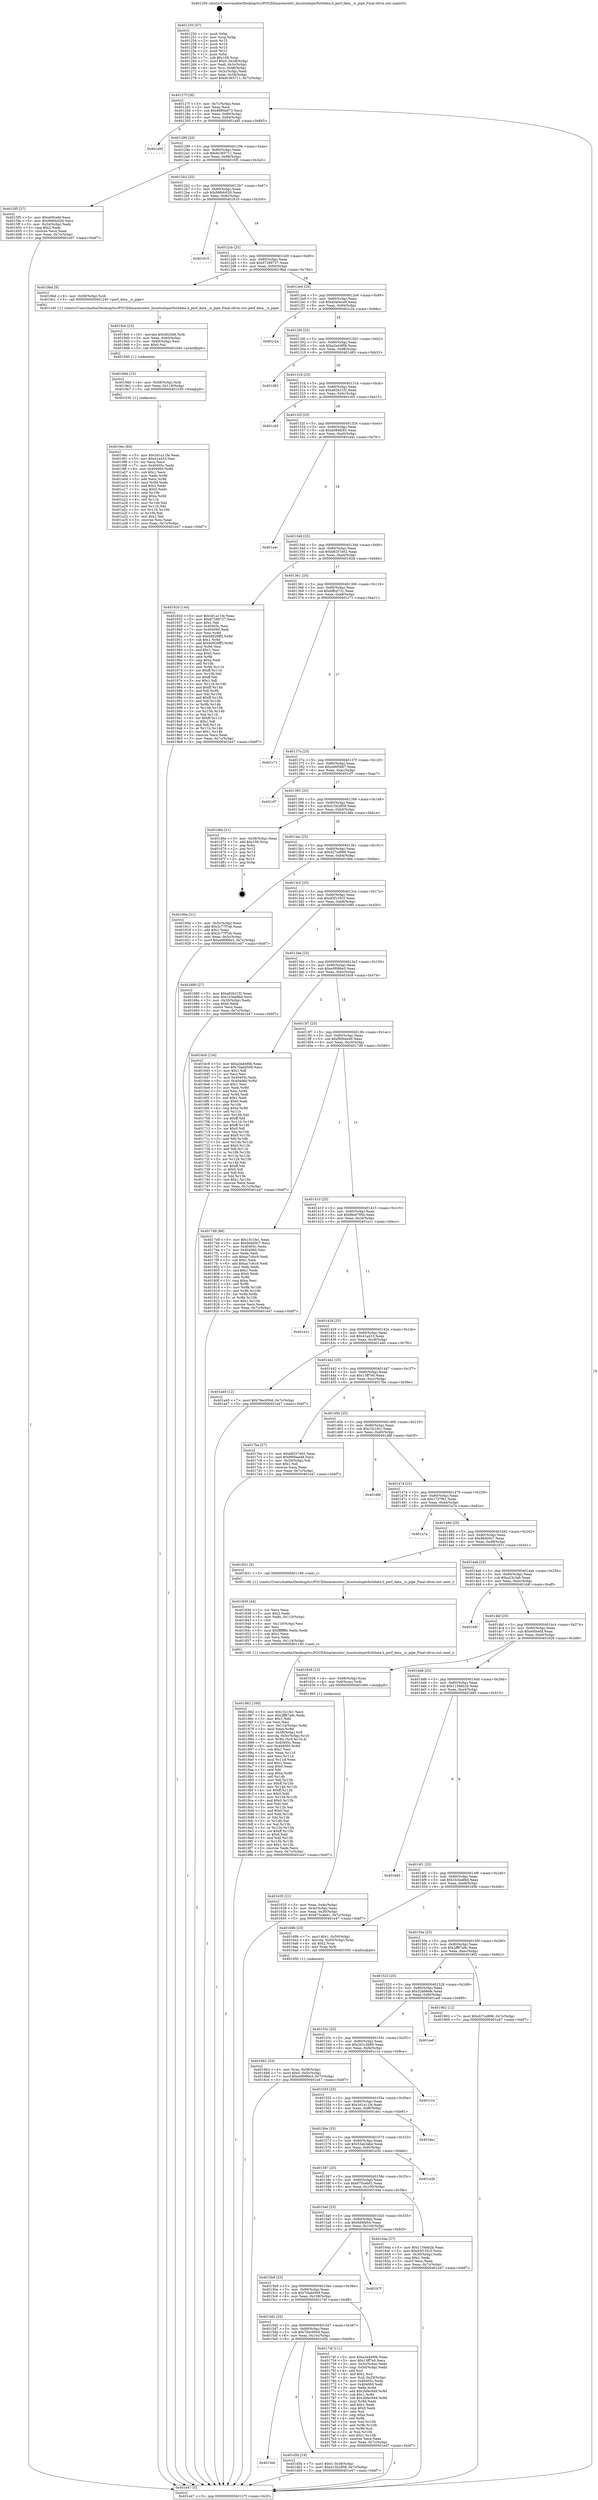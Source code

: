 digraph "0x401250" {
  label = "0x401250 (/mnt/c/Users/mathe/Desktop/tcc/POCII/binaries/extr_linuxtoolsperfutildata.h_perf_data__is_pipe_Final-ollvm.out::main(0))"
  labelloc = "t"
  node[shape=record]

  Entry [label="",width=0.3,height=0.3,shape=circle,fillcolor=black,style=filled]
  "0x40127f" [label="{
     0x40127f [26]\l
     | [instrs]\l
     &nbsp;&nbsp;0x40127f \<+3\>: mov -0x7c(%rbp),%eax\l
     &nbsp;&nbsp;0x401282 \<+2\>: mov %eax,%ecx\l
     &nbsp;&nbsp;0x401284 \<+6\>: sub $0x8890a973,%ecx\l
     &nbsp;&nbsp;0x40128a \<+3\>: mov %eax,-0x80(%rbp)\l
     &nbsp;&nbsp;0x40128d \<+6\>: mov %ecx,-0x84(%rbp)\l
     &nbsp;&nbsp;0x401293 \<+6\>: je 0000000000401a95 \<main+0x845\>\l
  }"]
  "0x401a95" [label="{
     0x401a95\l
  }", style=dashed]
  "0x401299" [label="{
     0x401299 [25]\l
     | [instrs]\l
     &nbsp;&nbsp;0x401299 \<+5\>: jmp 000000000040129e \<main+0x4e\>\l
     &nbsp;&nbsp;0x40129e \<+3\>: mov -0x80(%rbp),%eax\l
     &nbsp;&nbsp;0x4012a1 \<+5\>: sub $0x8c365711,%eax\l
     &nbsp;&nbsp;0x4012a6 \<+6\>: mov %eax,-0x88(%rbp)\l
     &nbsp;&nbsp;0x4012ac \<+6\>: je 00000000004015f5 \<main+0x3a5\>\l
  }"]
  Exit [label="",width=0.3,height=0.3,shape=circle,fillcolor=black,style=filled,peripheries=2]
  "0x4015f5" [label="{
     0x4015f5 [27]\l
     | [instrs]\l
     &nbsp;&nbsp;0x4015f5 \<+5\>: mov $0xe00cefd,%eax\l
     &nbsp;&nbsp;0x4015fa \<+5\>: mov $0x968dc020,%ecx\l
     &nbsp;&nbsp;0x4015ff \<+3\>: mov -0x34(%rbp),%edx\l
     &nbsp;&nbsp;0x401602 \<+3\>: cmp $0x2,%edx\l
     &nbsp;&nbsp;0x401605 \<+3\>: cmovne %ecx,%eax\l
     &nbsp;&nbsp;0x401608 \<+3\>: mov %eax,-0x7c(%rbp)\l
     &nbsp;&nbsp;0x40160b \<+5\>: jmp 0000000000401e47 \<main+0xbf7\>\l
  }"]
  "0x4012b2" [label="{
     0x4012b2 [25]\l
     | [instrs]\l
     &nbsp;&nbsp;0x4012b2 \<+5\>: jmp 00000000004012b7 \<main+0x67\>\l
     &nbsp;&nbsp;0x4012b7 \<+3\>: mov -0x80(%rbp),%eax\l
     &nbsp;&nbsp;0x4012ba \<+5\>: sub $0x968dc020,%eax\l
     &nbsp;&nbsp;0x4012bf \<+6\>: mov %eax,-0x8c(%rbp)\l
     &nbsp;&nbsp;0x4012c5 \<+6\>: je 0000000000401610 \<main+0x3c0\>\l
  }"]
  "0x401e47" [label="{
     0x401e47 [5]\l
     | [instrs]\l
     &nbsp;&nbsp;0x401e47 \<+5\>: jmp 000000000040127f \<main+0x2f\>\l
  }"]
  "0x401250" [label="{
     0x401250 [47]\l
     | [instrs]\l
     &nbsp;&nbsp;0x401250 \<+1\>: push %rbp\l
     &nbsp;&nbsp;0x401251 \<+3\>: mov %rsp,%rbp\l
     &nbsp;&nbsp;0x401254 \<+2\>: push %r15\l
     &nbsp;&nbsp;0x401256 \<+2\>: push %r14\l
     &nbsp;&nbsp;0x401258 \<+2\>: push %r13\l
     &nbsp;&nbsp;0x40125a \<+2\>: push %r12\l
     &nbsp;&nbsp;0x40125c \<+1\>: push %rbx\l
     &nbsp;&nbsp;0x40125d \<+7\>: sub $0x108,%rsp\l
     &nbsp;&nbsp;0x401264 \<+7\>: movl $0x0,-0x38(%rbp)\l
     &nbsp;&nbsp;0x40126b \<+3\>: mov %edi,-0x3c(%rbp)\l
     &nbsp;&nbsp;0x40126e \<+4\>: mov %rsi,-0x48(%rbp)\l
     &nbsp;&nbsp;0x401272 \<+3\>: mov -0x3c(%rbp),%edi\l
     &nbsp;&nbsp;0x401275 \<+3\>: mov %edi,-0x34(%rbp)\l
     &nbsp;&nbsp;0x401278 \<+7\>: movl $0x8c365711,-0x7c(%rbp)\l
  }"]
  "0x4015eb" [label="{
     0x4015eb\l
  }", style=dashed]
  "0x401610" [label="{
     0x401610\l
  }", style=dashed]
  "0x4012cb" [label="{
     0x4012cb [25]\l
     | [instrs]\l
     &nbsp;&nbsp;0x4012cb \<+5\>: jmp 00000000004012d0 \<main+0x80\>\l
     &nbsp;&nbsp;0x4012d0 \<+3\>: mov -0x80(%rbp),%eax\l
     &nbsp;&nbsp;0x4012d3 \<+5\>: sub $0x97289737,%eax\l
     &nbsp;&nbsp;0x4012d8 \<+6\>: mov %eax,-0x90(%rbp)\l
     &nbsp;&nbsp;0x4012de \<+6\>: je 00000000004019bd \<main+0x76d\>\l
  }"]
  "0x401d5b" [label="{
     0x401d5b [19]\l
     | [instrs]\l
     &nbsp;&nbsp;0x401d5b \<+7\>: movl $0x0,-0x38(%rbp)\l
     &nbsp;&nbsp;0x401d62 \<+7\>: movl $0xd15b2858,-0x7c(%rbp)\l
     &nbsp;&nbsp;0x401d69 \<+5\>: jmp 0000000000401e47 \<main+0xbf7\>\l
  }"]
  "0x4019bd" [label="{
     0x4019bd [9]\l
     | [instrs]\l
     &nbsp;&nbsp;0x4019bd \<+4\>: mov -0x58(%rbp),%rdi\l
     &nbsp;&nbsp;0x4019c1 \<+5\>: call 0000000000401240 \<perf_data__is_pipe\>\l
     | [calls]\l
     &nbsp;&nbsp;0x401240 \{1\} (/mnt/c/Users/mathe/Desktop/tcc/POCII/binaries/extr_linuxtoolsperfutildata.h_perf_data__is_pipe_Final-ollvm.out::perf_data__is_pipe)\l
  }"]
  "0x4012e4" [label="{
     0x4012e4 [25]\l
     | [instrs]\l
     &nbsp;&nbsp;0x4012e4 \<+5\>: jmp 00000000004012e9 \<main+0x99\>\l
     &nbsp;&nbsp;0x4012e9 \<+3\>: mov -0x80(%rbp),%eax\l
     &nbsp;&nbsp;0x4012ec \<+5\>: sub $0xa0a0ece9,%eax\l
     &nbsp;&nbsp;0x4012f1 \<+6\>: mov %eax,-0x94(%rbp)\l
     &nbsp;&nbsp;0x4012f7 \<+6\>: je 0000000000401c2a \<main+0x9da\>\l
  }"]
  "0x4019ec" [label="{
     0x4019ec [84]\l
     | [instrs]\l
     &nbsp;&nbsp;0x4019ec \<+5\>: mov $0x3d1a11fe,%eax\l
     &nbsp;&nbsp;0x4019f1 \<+5\>: mov $0x41a433,%esi\l
     &nbsp;&nbsp;0x4019f6 \<+2\>: xor %ecx,%ecx\l
     &nbsp;&nbsp;0x4019f8 \<+7\>: mov 0x40405c,%edx\l
     &nbsp;&nbsp;0x4019ff \<+8\>: mov 0x404060,%r8d\l
     &nbsp;&nbsp;0x401a07 \<+3\>: sub $0x1,%ecx\l
     &nbsp;&nbsp;0x401a0a \<+3\>: mov %edx,%r9d\l
     &nbsp;&nbsp;0x401a0d \<+3\>: add %ecx,%r9d\l
     &nbsp;&nbsp;0x401a10 \<+4\>: imul %r9d,%edx\l
     &nbsp;&nbsp;0x401a14 \<+3\>: and $0x1,%edx\l
     &nbsp;&nbsp;0x401a17 \<+3\>: cmp $0x0,%edx\l
     &nbsp;&nbsp;0x401a1a \<+4\>: sete %r10b\l
     &nbsp;&nbsp;0x401a1e \<+4\>: cmp $0xa,%r8d\l
     &nbsp;&nbsp;0x401a22 \<+4\>: setl %r11b\l
     &nbsp;&nbsp;0x401a26 \<+3\>: mov %r10b,%bl\l
     &nbsp;&nbsp;0x401a29 \<+3\>: and %r11b,%bl\l
     &nbsp;&nbsp;0x401a2c \<+3\>: xor %r11b,%r10b\l
     &nbsp;&nbsp;0x401a2f \<+3\>: or %r10b,%bl\l
     &nbsp;&nbsp;0x401a32 \<+3\>: test $0x1,%bl\l
     &nbsp;&nbsp;0x401a35 \<+3\>: cmovne %esi,%eax\l
     &nbsp;&nbsp;0x401a38 \<+3\>: mov %eax,-0x7c(%rbp)\l
     &nbsp;&nbsp;0x401a3b \<+5\>: jmp 0000000000401e47 \<main+0xbf7\>\l
  }"]
  "0x401c2a" [label="{
     0x401c2a\l
  }", style=dashed]
  "0x4012fd" [label="{
     0x4012fd [25]\l
     | [instrs]\l
     &nbsp;&nbsp;0x4012fd \<+5\>: jmp 0000000000401302 \<main+0xb2\>\l
     &nbsp;&nbsp;0x401302 \<+3\>: mov -0x80(%rbp),%eax\l
     &nbsp;&nbsp;0x401305 \<+5\>: sub $0xa3a44f0b,%eax\l
     &nbsp;&nbsp;0x40130a \<+6\>: mov %eax,-0x98(%rbp)\l
     &nbsp;&nbsp;0x401310 \<+6\>: je 0000000000401d83 \<main+0xb33\>\l
  }"]
  "0x4019dd" [label="{
     0x4019dd [15]\l
     | [instrs]\l
     &nbsp;&nbsp;0x4019dd \<+4\>: mov -0x58(%rbp),%rdi\l
     &nbsp;&nbsp;0x4019e1 \<+6\>: mov %eax,-0x118(%rbp)\l
     &nbsp;&nbsp;0x4019e7 \<+5\>: call 0000000000401030 \<free@plt\>\l
     | [calls]\l
     &nbsp;&nbsp;0x401030 \{1\} (unknown)\l
  }"]
  "0x401d83" [label="{
     0x401d83\l
  }", style=dashed]
  "0x401316" [label="{
     0x401316 [25]\l
     | [instrs]\l
     &nbsp;&nbsp;0x401316 \<+5\>: jmp 000000000040131b \<main+0xcb\>\l
     &nbsp;&nbsp;0x40131b \<+3\>: mov -0x80(%rbp),%eax\l
     &nbsp;&nbsp;0x40131e \<+5\>: sub $0xa82b21f2,%eax\l
     &nbsp;&nbsp;0x401323 \<+6\>: mov %eax,-0x9c(%rbp)\l
     &nbsp;&nbsp;0x401329 \<+6\>: je 0000000000401c65 \<main+0xa15\>\l
  }"]
  "0x4019c6" [label="{
     0x4019c6 [23]\l
     | [instrs]\l
     &nbsp;&nbsp;0x4019c6 \<+10\>: movabs $0x4020d6,%rdi\l
     &nbsp;&nbsp;0x4019d0 \<+3\>: mov %eax,-0x60(%rbp)\l
     &nbsp;&nbsp;0x4019d3 \<+3\>: mov -0x60(%rbp),%esi\l
     &nbsp;&nbsp;0x4019d6 \<+2\>: mov $0x0,%al\l
     &nbsp;&nbsp;0x4019d8 \<+5\>: call 0000000000401040 \<printf@plt\>\l
     | [calls]\l
     &nbsp;&nbsp;0x401040 \{1\} (unknown)\l
  }"]
  "0x401c65" [label="{
     0x401c65\l
  }", style=dashed]
  "0x40132f" [label="{
     0x40132f [25]\l
     | [instrs]\l
     &nbsp;&nbsp;0x40132f \<+5\>: jmp 0000000000401334 \<main+0xe4\>\l
     &nbsp;&nbsp;0x401334 \<+3\>: mov -0x80(%rbp),%eax\l
     &nbsp;&nbsp;0x401337 \<+5\>: sub $0xb084fc93,%eax\l
     &nbsp;&nbsp;0x40133c \<+6\>: mov %eax,-0xa0(%rbp)\l
     &nbsp;&nbsp;0x401342 \<+6\>: je 0000000000401a4c \<main+0x7fc\>\l
  }"]
  "0x401862" [label="{
     0x401862 [160]\l
     | [instrs]\l
     &nbsp;&nbsp;0x401862 \<+5\>: mov $0x15c1fe1,%ecx\l
     &nbsp;&nbsp;0x401867 \<+5\>: mov $0x2ff87a9c,%edx\l
     &nbsp;&nbsp;0x40186c \<+3\>: mov $0x1,%dil\l
     &nbsp;&nbsp;0x40186f \<+2\>: xor %esi,%esi\l
     &nbsp;&nbsp;0x401871 \<+7\>: mov -0x114(%rbp),%r8d\l
     &nbsp;&nbsp;0x401878 \<+4\>: imul %eax,%r8d\l
     &nbsp;&nbsp;0x40187c \<+4\>: mov -0x58(%rbp),%r9\l
     &nbsp;&nbsp;0x401880 \<+4\>: movslq -0x5c(%rbp),%r10\l
     &nbsp;&nbsp;0x401884 \<+4\>: mov %r8d,(%r9,%r10,4)\l
     &nbsp;&nbsp;0x401888 \<+7\>: mov 0x40405c,%eax\l
     &nbsp;&nbsp;0x40188f \<+8\>: mov 0x404060,%r8d\l
     &nbsp;&nbsp;0x401897 \<+3\>: sub $0x1,%esi\l
     &nbsp;&nbsp;0x40189a \<+3\>: mov %eax,%r11d\l
     &nbsp;&nbsp;0x40189d \<+3\>: add %esi,%r11d\l
     &nbsp;&nbsp;0x4018a0 \<+4\>: imul %r11d,%eax\l
     &nbsp;&nbsp;0x4018a4 \<+3\>: and $0x1,%eax\l
     &nbsp;&nbsp;0x4018a7 \<+3\>: cmp $0x0,%eax\l
     &nbsp;&nbsp;0x4018aa \<+3\>: sete %bl\l
     &nbsp;&nbsp;0x4018ad \<+4\>: cmp $0xa,%r8d\l
     &nbsp;&nbsp;0x4018b1 \<+4\>: setl %r14b\l
     &nbsp;&nbsp;0x4018b5 \<+3\>: mov %bl,%r15b\l
     &nbsp;&nbsp;0x4018b8 \<+4\>: xor $0xff,%r15b\l
     &nbsp;&nbsp;0x4018bc \<+3\>: mov %r14b,%r12b\l
     &nbsp;&nbsp;0x4018bf \<+4\>: xor $0xff,%r12b\l
     &nbsp;&nbsp;0x4018c3 \<+4\>: xor $0x0,%dil\l
     &nbsp;&nbsp;0x4018c7 \<+3\>: mov %r15b,%r13b\l
     &nbsp;&nbsp;0x4018ca \<+4\>: and $0x0,%r13b\l
     &nbsp;&nbsp;0x4018ce \<+3\>: and %dil,%bl\l
     &nbsp;&nbsp;0x4018d1 \<+3\>: mov %r12b,%al\l
     &nbsp;&nbsp;0x4018d4 \<+2\>: and $0x0,%al\l
     &nbsp;&nbsp;0x4018d6 \<+3\>: and %dil,%r14b\l
     &nbsp;&nbsp;0x4018d9 \<+3\>: or %bl,%r13b\l
     &nbsp;&nbsp;0x4018dc \<+3\>: or %r14b,%al\l
     &nbsp;&nbsp;0x4018df \<+3\>: xor %al,%r13b\l
     &nbsp;&nbsp;0x4018e2 \<+3\>: or %r12b,%r15b\l
     &nbsp;&nbsp;0x4018e5 \<+4\>: xor $0xff,%r15b\l
     &nbsp;&nbsp;0x4018e9 \<+4\>: or $0x0,%dil\l
     &nbsp;&nbsp;0x4018ed \<+3\>: and %dil,%r15b\l
     &nbsp;&nbsp;0x4018f0 \<+3\>: or %r15b,%r13b\l
     &nbsp;&nbsp;0x4018f3 \<+4\>: test $0x1,%r13b\l
     &nbsp;&nbsp;0x4018f7 \<+3\>: cmovne %edx,%ecx\l
     &nbsp;&nbsp;0x4018fa \<+3\>: mov %ecx,-0x7c(%rbp)\l
     &nbsp;&nbsp;0x4018fd \<+5\>: jmp 0000000000401e47 \<main+0xbf7\>\l
  }"]
  "0x401a4c" [label="{
     0x401a4c\l
  }", style=dashed]
  "0x401348" [label="{
     0x401348 [25]\l
     | [instrs]\l
     &nbsp;&nbsp;0x401348 \<+5\>: jmp 000000000040134d \<main+0xfd\>\l
     &nbsp;&nbsp;0x40134d \<+3\>: mov -0x80(%rbp),%eax\l
     &nbsp;&nbsp;0x401350 \<+5\>: sub $0xb8257e02,%eax\l
     &nbsp;&nbsp;0x401355 \<+6\>: mov %eax,-0xa4(%rbp)\l
     &nbsp;&nbsp;0x40135b \<+6\>: je 000000000040192d \<main+0x6dd\>\l
  }"]
  "0x401836" [label="{
     0x401836 [44]\l
     | [instrs]\l
     &nbsp;&nbsp;0x401836 \<+2\>: xor %ecx,%ecx\l
     &nbsp;&nbsp;0x401838 \<+5\>: mov $0x2,%edx\l
     &nbsp;&nbsp;0x40183d \<+6\>: mov %edx,-0x110(%rbp)\l
     &nbsp;&nbsp;0x401843 \<+1\>: cltd\l
     &nbsp;&nbsp;0x401844 \<+6\>: mov -0x110(%rbp),%esi\l
     &nbsp;&nbsp;0x40184a \<+2\>: idiv %esi\l
     &nbsp;&nbsp;0x40184c \<+6\>: imul $0xfffffffe,%edx,%edx\l
     &nbsp;&nbsp;0x401852 \<+3\>: sub $0x1,%ecx\l
     &nbsp;&nbsp;0x401855 \<+2\>: sub %ecx,%edx\l
     &nbsp;&nbsp;0x401857 \<+6\>: mov %edx,-0x114(%rbp)\l
     &nbsp;&nbsp;0x40185d \<+5\>: call 0000000000401160 \<next_i\>\l
     | [calls]\l
     &nbsp;&nbsp;0x401160 \{1\} (/mnt/c/Users/mathe/Desktop/tcc/POCII/binaries/extr_linuxtoolsperfutildata.h_perf_data__is_pipe_Final-ollvm.out::next_i)\l
  }"]
  "0x40192d" [label="{
     0x40192d [144]\l
     | [instrs]\l
     &nbsp;&nbsp;0x40192d \<+5\>: mov $0x3d1a11fe,%eax\l
     &nbsp;&nbsp;0x401932 \<+5\>: mov $0x97289737,%ecx\l
     &nbsp;&nbsp;0x401937 \<+2\>: mov $0x1,%dl\l
     &nbsp;&nbsp;0x401939 \<+7\>: mov 0x40405c,%esi\l
     &nbsp;&nbsp;0x401940 \<+7\>: mov 0x404060,%edi\l
     &nbsp;&nbsp;0x401947 \<+3\>: mov %esi,%r8d\l
     &nbsp;&nbsp;0x40194a \<+7\>: sub $0x6d926ff3,%r8d\l
     &nbsp;&nbsp;0x401951 \<+4\>: sub $0x1,%r8d\l
     &nbsp;&nbsp;0x401955 \<+7\>: add $0x6d926ff3,%r8d\l
     &nbsp;&nbsp;0x40195c \<+4\>: imul %r8d,%esi\l
     &nbsp;&nbsp;0x401960 \<+3\>: and $0x1,%esi\l
     &nbsp;&nbsp;0x401963 \<+3\>: cmp $0x0,%esi\l
     &nbsp;&nbsp;0x401966 \<+4\>: sete %r9b\l
     &nbsp;&nbsp;0x40196a \<+3\>: cmp $0xa,%edi\l
     &nbsp;&nbsp;0x40196d \<+4\>: setl %r10b\l
     &nbsp;&nbsp;0x401971 \<+3\>: mov %r9b,%r11b\l
     &nbsp;&nbsp;0x401974 \<+4\>: xor $0xff,%r11b\l
     &nbsp;&nbsp;0x401978 \<+3\>: mov %r10b,%bl\l
     &nbsp;&nbsp;0x40197b \<+3\>: xor $0xff,%bl\l
     &nbsp;&nbsp;0x40197e \<+3\>: xor $0x1,%dl\l
     &nbsp;&nbsp;0x401981 \<+3\>: mov %r11b,%r14b\l
     &nbsp;&nbsp;0x401984 \<+4\>: and $0xff,%r14b\l
     &nbsp;&nbsp;0x401988 \<+3\>: and %dl,%r9b\l
     &nbsp;&nbsp;0x40198b \<+3\>: mov %bl,%r15b\l
     &nbsp;&nbsp;0x40198e \<+4\>: and $0xff,%r15b\l
     &nbsp;&nbsp;0x401992 \<+3\>: and %dl,%r10b\l
     &nbsp;&nbsp;0x401995 \<+3\>: or %r9b,%r14b\l
     &nbsp;&nbsp;0x401998 \<+3\>: or %r10b,%r15b\l
     &nbsp;&nbsp;0x40199b \<+3\>: xor %r15b,%r14b\l
     &nbsp;&nbsp;0x40199e \<+3\>: or %bl,%r11b\l
     &nbsp;&nbsp;0x4019a1 \<+4\>: xor $0xff,%r11b\l
     &nbsp;&nbsp;0x4019a5 \<+3\>: or $0x1,%dl\l
     &nbsp;&nbsp;0x4019a8 \<+3\>: and %dl,%r11b\l
     &nbsp;&nbsp;0x4019ab \<+3\>: or %r11b,%r14b\l
     &nbsp;&nbsp;0x4019ae \<+4\>: test $0x1,%r14b\l
     &nbsp;&nbsp;0x4019b2 \<+3\>: cmovne %ecx,%eax\l
     &nbsp;&nbsp;0x4019b5 \<+3\>: mov %eax,-0x7c(%rbp)\l
     &nbsp;&nbsp;0x4019b8 \<+5\>: jmp 0000000000401e47 \<main+0xbf7\>\l
  }"]
  "0x401361" [label="{
     0x401361 [25]\l
     | [instrs]\l
     &nbsp;&nbsp;0x401361 \<+5\>: jmp 0000000000401366 \<main+0x116\>\l
     &nbsp;&nbsp;0x401366 \<+3\>: mov -0x80(%rbp),%eax\l
     &nbsp;&nbsp;0x401369 \<+5\>: sub $0xbffcd731,%eax\l
     &nbsp;&nbsp;0x40136e \<+6\>: mov %eax,-0xa8(%rbp)\l
     &nbsp;&nbsp;0x401374 \<+6\>: je 0000000000401c71 \<main+0xa21\>\l
  }"]
  "0x4015d2" [label="{
     0x4015d2 [25]\l
     | [instrs]\l
     &nbsp;&nbsp;0x4015d2 \<+5\>: jmp 00000000004015d7 \<main+0x387\>\l
     &nbsp;&nbsp;0x4015d7 \<+3\>: mov -0x80(%rbp),%eax\l
     &nbsp;&nbsp;0x4015da \<+5\>: sub $0x70ec950d,%eax\l
     &nbsp;&nbsp;0x4015df \<+6\>: mov %eax,-0x10c(%rbp)\l
     &nbsp;&nbsp;0x4015e5 \<+6\>: je 0000000000401d5b \<main+0xb0b\>\l
  }"]
  "0x401c71" [label="{
     0x401c71\l
  }", style=dashed]
  "0x40137a" [label="{
     0x40137a [25]\l
     | [instrs]\l
     &nbsp;&nbsp;0x40137a \<+5\>: jmp 000000000040137f \<main+0x12f\>\l
     &nbsp;&nbsp;0x40137f \<+3\>: mov -0x80(%rbp),%eax\l
     &nbsp;&nbsp;0x401382 \<+5\>: sub $0xcb6f5687,%eax\l
     &nbsp;&nbsp;0x401387 \<+6\>: mov %eax,-0xac(%rbp)\l
     &nbsp;&nbsp;0x40138d \<+6\>: je 0000000000401cf7 \<main+0xaa7\>\l
  }"]
  "0x40174f" [label="{
     0x40174f [111]\l
     | [instrs]\l
     &nbsp;&nbsp;0x40174f \<+5\>: mov $0xa3a44f0b,%eax\l
     &nbsp;&nbsp;0x401754 \<+5\>: mov $0x13ff7e0,%ecx\l
     &nbsp;&nbsp;0x401759 \<+3\>: mov -0x5c(%rbp),%edx\l
     &nbsp;&nbsp;0x40175c \<+3\>: cmp -0x50(%rbp),%edx\l
     &nbsp;&nbsp;0x40175f \<+4\>: setl %sil\l
     &nbsp;&nbsp;0x401763 \<+4\>: and $0x1,%sil\l
     &nbsp;&nbsp;0x401767 \<+4\>: mov %sil,-0x29(%rbp)\l
     &nbsp;&nbsp;0x40176b \<+7\>: mov 0x40405c,%edx\l
     &nbsp;&nbsp;0x401772 \<+7\>: mov 0x404060,%edi\l
     &nbsp;&nbsp;0x401779 \<+3\>: mov %edx,%r8d\l
     &nbsp;&nbsp;0x40177c \<+7\>: add $0x2bfac949,%r8d\l
     &nbsp;&nbsp;0x401783 \<+4\>: sub $0x1,%r8d\l
     &nbsp;&nbsp;0x401787 \<+7\>: sub $0x2bfac949,%r8d\l
     &nbsp;&nbsp;0x40178e \<+4\>: imul %r8d,%edx\l
     &nbsp;&nbsp;0x401792 \<+3\>: and $0x1,%edx\l
     &nbsp;&nbsp;0x401795 \<+3\>: cmp $0x0,%edx\l
     &nbsp;&nbsp;0x401798 \<+4\>: sete %sil\l
     &nbsp;&nbsp;0x40179c \<+3\>: cmp $0xa,%edi\l
     &nbsp;&nbsp;0x40179f \<+4\>: setl %r9b\l
     &nbsp;&nbsp;0x4017a3 \<+3\>: mov %sil,%r10b\l
     &nbsp;&nbsp;0x4017a6 \<+3\>: and %r9b,%r10b\l
     &nbsp;&nbsp;0x4017a9 \<+3\>: xor %r9b,%sil\l
     &nbsp;&nbsp;0x4017ac \<+3\>: or %sil,%r10b\l
     &nbsp;&nbsp;0x4017af \<+4\>: test $0x1,%r10b\l
     &nbsp;&nbsp;0x4017b3 \<+3\>: cmovne %ecx,%eax\l
     &nbsp;&nbsp;0x4017b6 \<+3\>: mov %eax,-0x7c(%rbp)\l
     &nbsp;&nbsp;0x4017b9 \<+5\>: jmp 0000000000401e47 \<main+0xbf7\>\l
  }"]
  "0x401cf7" [label="{
     0x401cf7\l
  }", style=dashed]
  "0x401393" [label="{
     0x401393 [25]\l
     | [instrs]\l
     &nbsp;&nbsp;0x401393 \<+5\>: jmp 0000000000401398 \<main+0x148\>\l
     &nbsp;&nbsp;0x401398 \<+3\>: mov -0x80(%rbp),%eax\l
     &nbsp;&nbsp;0x40139b \<+5\>: sub $0xd15b2858,%eax\l
     &nbsp;&nbsp;0x4013a0 \<+6\>: mov %eax,-0xb0(%rbp)\l
     &nbsp;&nbsp;0x4013a6 \<+6\>: je 0000000000401d6e \<main+0xb1e\>\l
  }"]
  "0x4015b9" [label="{
     0x4015b9 [25]\l
     | [instrs]\l
     &nbsp;&nbsp;0x4015b9 \<+5\>: jmp 00000000004015be \<main+0x36e\>\l
     &nbsp;&nbsp;0x4015be \<+3\>: mov -0x80(%rbp),%eax\l
     &nbsp;&nbsp;0x4015c1 \<+5\>: sub $0x70ad4509,%eax\l
     &nbsp;&nbsp;0x4015c6 \<+6\>: mov %eax,-0x108(%rbp)\l
     &nbsp;&nbsp;0x4015cc \<+6\>: je 000000000040174f \<main+0x4ff\>\l
  }"]
  "0x401d6e" [label="{
     0x401d6e [21]\l
     | [instrs]\l
     &nbsp;&nbsp;0x401d6e \<+3\>: mov -0x38(%rbp),%eax\l
     &nbsp;&nbsp;0x401d71 \<+7\>: add $0x108,%rsp\l
     &nbsp;&nbsp;0x401d78 \<+1\>: pop %rbx\l
     &nbsp;&nbsp;0x401d79 \<+2\>: pop %r12\l
     &nbsp;&nbsp;0x401d7b \<+2\>: pop %r13\l
     &nbsp;&nbsp;0x401d7d \<+2\>: pop %r14\l
     &nbsp;&nbsp;0x401d7f \<+2\>: pop %r15\l
     &nbsp;&nbsp;0x401d81 \<+1\>: pop %rbp\l
     &nbsp;&nbsp;0x401d82 \<+1\>: ret\l
  }"]
  "0x4013ac" [label="{
     0x4013ac [25]\l
     | [instrs]\l
     &nbsp;&nbsp;0x4013ac \<+5\>: jmp 00000000004013b1 \<main+0x161\>\l
     &nbsp;&nbsp;0x4013b1 \<+3\>: mov -0x80(%rbp),%eax\l
     &nbsp;&nbsp;0x4013b4 \<+5\>: sub $0xd27cd896,%eax\l
     &nbsp;&nbsp;0x4013b9 \<+6\>: mov %eax,-0xb4(%rbp)\l
     &nbsp;&nbsp;0x4013bf \<+6\>: je 000000000040190e \<main+0x6be\>\l
  }"]
  "0x401b7f" [label="{
     0x401b7f\l
  }", style=dashed]
  "0x40190e" [label="{
     0x40190e [31]\l
     | [instrs]\l
     &nbsp;&nbsp;0x40190e \<+3\>: mov -0x5c(%rbp),%eax\l
     &nbsp;&nbsp;0x401911 \<+5\>: add $0x3c77f7eb,%eax\l
     &nbsp;&nbsp;0x401916 \<+3\>: add $0x1,%eax\l
     &nbsp;&nbsp;0x401919 \<+5\>: sub $0x3c77f7eb,%eax\l
     &nbsp;&nbsp;0x40191e \<+3\>: mov %eax,-0x5c(%rbp)\l
     &nbsp;&nbsp;0x401921 \<+7\>: movl $0xe0f086e3,-0x7c(%rbp)\l
     &nbsp;&nbsp;0x401928 \<+5\>: jmp 0000000000401e47 \<main+0xbf7\>\l
  }"]
  "0x4013c5" [label="{
     0x4013c5 [25]\l
     | [instrs]\l
     &nbsp;&nbsp;0x4013c5 \<+5\>: jmp 00000000004013ca \<main+0x17a\>\l
     &nbsp;&nbsp;0x4013ca \<+3\>: mov -0x80(%rbp),%eax\l
     &nbsp;&nbsp;0x4013cd \<+5\>: sub $0xd3f135c5,%eax\l
     &nbsp;&nbsp;0x4013d2 \<+6\>: mov %eax,-0xb8(%rbp)\l
     &nbsp;&nbsp;0x4013d8 \<+6\>: je 0000000000401680 \<main+0x430\>\l
  }"]
  "0x4016b2" [label="{
     0x4016b2 [23]\l
     | [instrs]\l
     &nbsp;&nbsp;0x4016b2 \<+4\>: mov %rax,-0x58(%rbp)\l
     &nbsp;&nbsp;0x4016b6 \<+7\>: movl $0x0,-0x5c(%rbp)\l
     &nbsp;&nbsp;0x4016bd \<+7\>: movl $0xe0f086e3,-0x7c(%rbp)\l
     &nbsp;&nbsp;0x4016c4 \<+5\>: jmp 0000000000401e47 \<main+0xbf7\>\l
  }"]
  "0x401680" [label="{
     0x401680 [27]\l
     | [instrs]\l
     &nbsp;&nbsp;0x401680 \<+5\>: mov $0xa82b21f2,%eax\l
     &nbsp;&nbsp;0x401685 \<+5\>: mov $0x1b3ea9bd,%ecx\l
     &nbsp;&nbsp;0x40168a \<+3\>: mov -0x30(%rbp),%edx\l
     &nbsp;&nbsp;0x40168d \<+3\>: cmp $0x0,%edx\l
     &nbsp;&nbsp;0x401690 \<+3\>: cmove %ecx,%eax\l
     &nbsp;&nbsp;0x401693 \<+3\>: mov %eax,-0x7c(%rbp)\l
     &nbsp;&nbsp;0x401696 \<+5\>: jmp 0000000000401e47 \<main+0xbf7\>\l
  }"]
  "0x4013de" [label="{
     0x4013de [25]\l
     | [instrs]\l
     &nbsp;&nbsp;0x4013de \<+5\>: jmp 00000000004013e3 \<main+0x193\>\l
     &nbsp;&nbsp;0x4013e3 \<+3\>: mov -0x80(%rbp),%eax\l
     &nbsp;&nbsp;0x4013e6 \<+5\>: sub $0xe0f086e3,%eax\l
     &nbsp;&nbsp;0x4013eb \<+6\>: mov %eax,-0xbc(%rbp)\l
     &nbsp;&nbsp;0x4013f1 \<+6\>: je 00000000004016c9 \<main+0x479\>\l
  }"]
  "0x4015a0" [label="{
     0x4015a0 [25]\l
     | [instrs]\l
     &nbsp;&nbsp;0x4015a0 \<+5\>: jmp 00000000004015a5 \<main+0x355\>\l
     &nbsp;&nbsp;0x4015a5 \<+3\>: mov -0x80(%rbp),%eax\l
     &nbsp;&nbsp;0x4015a8 \<+5\>: sub $0x6d4fefce,%eax\l
     &nbsp;&nbsp;0x4015ad \<+6\>: mov %eax,-0x104(%rbp)\l
     &nbsp;&nbsp;0x4015b3 \<+6\>: je 0000000000401b7f \<main+0x92f\>\l
  }"]
  "0x4016c9" [label="{
     0x4016c9 [134]\l
     | [instrs]\l
     &nbsp;&nbsp;0x4016c9 \<+5\>: mov $0xa3a44f0b,%eax\l
     &nbsp;&nbsp;0x4016ce \<+5\>: mov $0x70ad4509,%ecx\l
     &nbsp;&nbsp;0x4016d3 \<+2\>: mov $0x1,%dl\l
     &nbsp;&nbsp;0x4016d5 \<+2\>: xor %esi,%esi\l
     &nbsp;&nbsp;0x4016d7 \<+7\>: mov 0x40405c,%edi\l
     &nbsp;&nbsp;0x4016de \<+8\>: mov 0x404060,%r8d\l
     &nbsp;&nbsp;0x4016e6 \<+3\>: sub $0x1,%esi\l
     &nbsp;&nbsp;0x4016e9 \<+3\>: mov %edi,%r9d\l
     &nbsp;&nbsp;0x4016ec \<+3\>: add %esi,%r9d\l
     &nbsp;&nbsp;0x4016ef \<+4\>: imul %r9d,%edi\l
     &nbsp;&nbsp;0x4016f3 \<+3\>: and $0x1,%edi\l
     &nbsp;&nbsp;0x4016f6 \<+3\>: cmp $0x0,%edi\l
     &nbsp;&nbsp;0x4016f9 \<+4\>: sete %r10b\l
     &nbsp;&nbsp;0x4016fd \<+4\>: cmp $0xa,%r8d\l
     &nbsp;&nbsp;0x401701 \<+4\>: setl %r11b\l
     &nbsp;&nbsp;0x401705 \<+3\>: mov %r10b,%bl\l
     &nbsp;&nbsp;0x401708 \<+3\>: xor $0xff,%bl\l
     &nbsp;&nbsp;0x40170b \<+3\>: mov %r11b,%r14b\l
     &nbsp;&nbsp;0x40170e \<+4\>: xor $0xff,%r14b\l
     &nbsp;&nbsp;0x401712 \<+3\>: xor $0x0,%dl\l
     &nbsp;&nbsp;0x401715 \<+3\>: mov %bl,%r15b\l
     &nbsp;&nbsp;0x401718 \<+4\>: and $0x0,%r15b\l
     &nbsp;&nbsp;0x40171c \<+3\>: and %dl,%r10b\l
     &nbsp;&nbsp;0x40171f \<+3\>: mov %r14b,%r12b\l
     &nbsp;&nbsp;0x401722 \<+4\>: and $0x0,%r12b\l
     &nbsp;&nbsp;0x401726 \<+3\>: and %dl,%r11b\l
     &nbsp;&nbsp;0x401729 \<+3\>: or %r10b,%r15b\l
     &nbsp;&nbsp;0x40172c \<+3\>: or %r11b,%r12b\l
     &nbsp;&nbsp;0x40172f \<+3\>: xor %r12b,%r15b\l
     &nbsp;&nbsp;0x401732 \<+3\>: or %r14b,%bl\l
     &nbsp;&nbsp;0x401735 \<+3\>: xor $0xff,%bl\l
     &nbsp;&nbsp;0x401738 \<+3\>: or $0x0,%dl\l
     &nbsp;&nbsp;0x40173b \<+2\>: and %dl,%bl\l
     &nbsp;&nbsp;0x40173d \<+3\>: or %bl,%r15b\l
     &nbsp;&nbsp;0x401740 \<+4\>: test $0x1,%r15b\l
     &nbsp;&nbsp;0x401744 \<+3\>: cmovne %ecx,%eax\l
     &nbsp;&nbsp;0x401747 \<+3\>: mov %eax,-0x7c(%rbp)\l
     &nbsp;&nbsp;0x40174a \<+5\>: jmp 0000000000401e47 \<main+0xbf7\>\l
  }"]
  "0x4013f7" [label="{
     0x4013f7 [25]\l
     | [instrs]\l
     &nbsp;&nbsp;0x4013f7 \<+5\>: jmp 00000000004013fc \<main+0x1ac\>\l
     &nbsp;&nbsp;0x4013fc \<+3\>: mov -0x80(%rbp),%eax\l
     &nbsp;&nbsp;0x4013ff \<+5\>: sub $0xf900ee49,%eax\l
     &nbsp;&nbsp;0x401404 \<+6\>: mov %eax,-0xc0(%rbp)\l
     &nbsp;&nbsp;0x40140a \<+6\>: je 00000000004017d9 \<main+0x589\>\l
  }"]
  "0x40164a" [label="{
     0x40164a [27]\l
     | [instrs]\l
     &nbsp;&nbsp;0x40164a \<+5\>: mov $0x1154eb2b,%eax\l
     &nbsp;&nbsp;0x40164f \<+5\>: mov $0xd3f135c5,%ecx\l
     &nbsp;&nbsp;0x401654 \<+3\>: mov -0x30(%rbp),%edx\l
     &nbsp;&nbsp;0x401657 \<+3\>: cmp $0x1,%edx\l
     &nbsp;&nbsp;0x40165a \<+3\>: cmovl %ecx,%eax\l
     &nbsp;&nbsp;0x40165d \<+3\>: mov %eax,-0x7c(%rbp)\l
     &nbsp;&nbsp;0x401660 \<+5\>: jmp 0000000000401e47 \<main+0xbf7\>\l
  }"]
  "0x4017d9" [label="{
     0x4017d9 [88]\l
     | [instrs]\l
     &nbsp;&nbsp;0x4017d9 \<+5\>: mov $0x15c1fe1,%eax\l
     &nbsp;&nbsp;0x4017de \<+5\>: mov $0x9d400c7,%ecx\l
     &nbsp;&nbsp;0x4017e3 \<+7\>: mov 0x40405c,%edx\l
     &nbsp;&nbsp;0x4017ea \<+7\>: mov 0x404060,%esi\l
     &nbsp;&nbsp;0x4017f1 \<+2\>: mov %edx,%edi\l
     &nbsp;&nbsp;0x4017f3 \<+6\>: sub $0xac7cfcc9,%edi\l
     &nbsp;&nbsp;0x4017f9 \<+3\>: sub $0x1,%edi\l
     &nbsp;&nbsp;0x4017fc \<+6\>: add $0xac7cfcc9,%edi\l
     &nbsp;&nbsp;0x401802 \<+3\>: imul %edi,%edx\l
     &nbsp;&nbsp;0x401805 \<+3\>: and $0x1,%edx\l
     &nbsp;&nbsp;0x401808 \<+3\>: cmp $0x0,%edx\l
     &nbsp;&nbsp;0x40180b \<+4\>: sete %r8b\l
     &nbsp;&nbsp;0x40180f \<+3\>: cmp $0xa,%esi\l
     &nbsp;&nbsp;0x401812 \<+4\>: setl %r9b\l
     &nbsp;&nbsp;0x401816 \<+3\>: mov %r8b,%r10b\l
     &nbsp;&nbsp;0x401819 \<+3\>: and %r9b,%r10b\l
     &nbsp;&nbsp;0x40181c \<+3\>: xor %r9b,%r8b\l
     &nbsp;&nbsp;0x40181f \<+3\>: or %r8b,%r10b\l
     &nbsp;&nbsp;0x401822 \<+4\>: test $0x1,%r10b\l
     &nbsp;&nbsp;0x401826 \<+3\>: cmovne %ecx,%eax\l
     &nbsp;&nbsp;0x401829 \<+3\>: mov %eax,-0x7c(%rbp)\l
     &nbsp;&nbsp;0x40182c \<+5\>: jmp 0000000000401e47 \<main+0xbf7\>\l
  }"]
  "0x401410" [label="{
     0x401410 [25]\l
     | [instrs]\l
     &nbsp;&nbsp;0x401410 \<+5\>: jmp 0000000000401415 \<main+0x1c5\>\l
     &nbsp;&nbsp;0x401415 \<+3\>: mov -0x80(%rbp),%eax\l
     &nbsp;&nbsp;0x401418 \<+5\>: sub $0xf9a9795e,%eax\l
     &nbsp;&nbsp;0x40141d \<+6\>: mov %eax,-0xc4(%rbp)\l
     &nbsp;&nbsp;0x401423 \<+6\>: je 0000000000401e1c \<main+0xbcc\>\l
  }"]
  "0x401587" [label="{
     0x401587 [25]\l
     | [instrs]\l
     &nbsp;&nbsp;0x401587 \<+5\>: jmp 000000000040158c \<main+0x33c\>\l
     &nbsp;&nbsp;0x40158c \<+3\>: mov -0x80(%rbp),%eax\l
     &nbsp;&nbsp;0x40158f \<+5\>: sub $0x675cebd1,%eax\l
     &nbsp;&nbsp;0x401594 \<+6\>: mov %eax,-0x100(%rbp)\l
     &nbsp;&nbsp;0x40159a \<+6\>: je 000000000040164a \<main+0x3fa\>\l
  }"]
  "0x401e1c" [label="{
     0x401e1c\l
  }", style=dashed]
  "0x401429" [label="{
     0x401429 [25]\l
     | [instrs]\l
     &nbsp;&nbsp;0x401429 \<+5\>: jmp 000000000040142e \<main+0x1de\>\l
     &nbsp;&nbsp;0x40142e \<+3\>: mov -0x80(%rbp),%eax\l
     &nbsp;&nbsp;0x401431 \<+5\>: sub $0x41a433,%eax\l
     &nbsp;&nbsp;0x401436 \<+6\>: mov %eax,-0xc8(%rbp)\l
     &nbsp;&nbsp;0x40143c \<+6\>: je 0000000000401a40 \<main+0x7f0\>\l
  }"]
  "0x401e3b" [label="{
     0x401e3b\l
  }", style=dashed]
  "0x401a40" [label="{
     0x401a40 [12]\l
     | [instrs]\l
     &nbsp;&nbsp;0x401a40 \<+7\>: movl $0x70ec950d,-0x7c(%rbp)\l
     &nbsp;&nbsp;0x401a47 \<+5\>: jmp 0000000000401e47 \<main+0xbf7\>\l
  }"]
  "0x401442" [label="{
     0x401442 [25]\l
     | [instrs]\l
     &nbsp;&nbsp;0x401442 \<+5\>: jmp 0000000000401447 \<main+0x1f7\>\l
     &nbsp;&nbsp;0x401447 \<+3\>: mov -0x80(%rbp),%eax\l
     &nbsp;&nbsp;0x40144a \<+5\>: sub $0x13ff7e0,%eax\l
     &nbsp;&nbsp;0x40144f \<+6\>: mov %eax,-0xcc(%rbp)\l
     &nbsp;&nbsp;0x401455 \<+6\>: je 00000000004017be \<main+0x56e\>\l
  }"]
  "0x40156e" [label="{
     0x40156e [25]\l
     | [instrs]\l
     &nbsp;&nbsp;0x40156e \<+5\>: jmp 0000000000401573 \<main+0x323\>\l
     &nbsp;&nbsp;0x401573 \<+3\>: mov -0x80(%rbp),%eax\l
     &nbsp;&nbsp;0x401576 \<+5\>: sub $0x53ab3ebe,%eax\l
     &nbsp;&nbsp;0x40157b \<+6\>: mov %eax,-0xfc(%rbp)\l
     &nbsp;&nbsp;0x401581 \<+6\>: je 0000000000401e3b \<main+0xbeb\>\l
  }"]
  "0x4017be" [label="{
     0x4017be [27]\l
     | [instrs]\l
     &nbsp;&nbsp;0x4017be \<+5\>: mov $0xb8257e02,%eax\l
     &nbsp;&nbsp;0x4017c3 \<+5\>: mov $0xf900ee49,%ecx\l
     &nbsp;&nbsp;0x4017c8 \<+3\>: mov -0x29(%rbp),%dl\l
     &nbsp;&nbsp;0x4017cb \<+3\>: test $0x1,%dl\l
     &nbsp;&nbsp;0x4017ce \<+3\>: cmovne %ecx,%eax\l
     &nbsp;&nbsp;0x4017d1 \<+3\>: mov %eax,-0x7c(%rbp)\l
     &nbsp;&nbsp;0x4017d4 \<+5\>: jmp 0000000000401e47 \<main+0xbf7\>\l
  }"]
  "0x40145b" [label="{
     0x40145b [25]\l
     | [instrs]\l
     &nbsp;&nbsp;0x40145b \<+5\>: jmp 0000000000401460 \<main+0x210\>\l
     &nbsp;&nbsp;0x401460 \<+3\>: mov -0x80(%rbp),%eax\l
     &nbsp;&nbsp;0x401463 \<+5\>: sub $0x15c1fe1,%eax\l
     &nbsp;&nbsp;0x401468 \<+6\>: mov %eax,-0xd0(%rbp)\l
     &nbsp;&nbsp;0x40146e \<+6\>: je 0000000000401d8f \<main+0xb3f\>\l
  }"]
  "0x401de1" [label="{
     0x401de1\l
  }", style=dashed]
  "0x401d8f" [label="{
     0x401d8f\l
  }", style=dashed]
  "0x401474" [label="{
     0x401474 [25]\l
     | [instrs]\l
     &nbsp;&nbsp;0x401474 \<+5\>: jmp 0000000000401479 \<main+0x229\>\l
     &nbsp;&nbsp;0x401479 \<+3\>: mov -0x80(%rbp),%eax\l
     &nbsp;&nbsp;0x40147c \<+5\>: sub $0x1737f61,%eax\l
     &nbsp;&nbsp;0x401481 \<+6\>: mov %eax,-0xd4(%rbp)\l
     &nbsp;&nbsp;0x401487 \<+6\>: je 0000000000401a7a \<main+0x82a\>\l
  }"]
  "0x401555" [label="{
     0x401555 [25]\l
     | [instrs]\l
     &nbsp;&nbsp;0x401555 \<+5\>: jmp 000000000040155a \<main+0x30a\>\l
     &nbsp;&nbsp;0x40155a \<+3\>: mov -0x80(%rbp),%eax\l
     &nbsp;&nbsp;0x40155d \<+5\>: sub $0x3d1a11fe,%eax\l
     &nbsp;&nbsp;0x401562 \<+6\>: mov %eax,-0xf8(%rbp)\l
     &nbsp;&nbsp;0x401568 \<+6\>: je 0000000000401de1 \<main+0xb91\>\l
  }"]
  "0x401a7a" [label="{
     0x401a7a\l
  }", style=dashed]
  "0x40148d" [label="{
     0x40148d [25]\l
     | [instrs]\l
     &nbsp;&nbsp;0x40148d \<+5\>: jmp 0000000000401492 \<main+0x242\>\l
     &nbsp;&nbsp;0x401492 \<+3\>: mov -0x80(%rbp),%eax\l
     &nbsp;&nbsp;0x401495 \<+5\>: sub $0x9d400c7,%eax\l
     &nbsp;&nbsp;0x40149a \<+6\>: mov %eax,-0xd8(%rbp)\l
     &nbsp;&nbsp;0x4014a0 \<+6\>: je 0000000000401831 \<main+0x5e1\>\l
  }"]
  "0x401c1e" [label="{
     0x401c1e\l
  }", style=dashed]
  "0x401831" [label="{
     0x401831 [5]\l
     | [instrs]\l
     &nbsp;&nbsp;0x401831 \<+5\>: call 0000000000401160 \<next_i\>\l
     | [calls]\l
     &nbsp;&nbsp;0x401160 \{1\} (/mnt/c/Users/mathe/Desktop/tcc/POCII/binaries/extr_linuxtoolsperfutildata.h_perf_data__is_pipe_Final-ollvm.out::next_i)\l
  }"]
  "0x4014a6" [label="{
     0x4014a6 [25]\l
     | [instrs]\l
     &nbsp;&nbsp;0x4014a6 \<+5\>: jmp 00000000004014ab \<main+0x25b\>\l
     &nbsp;&nbsp;0x4014ab \<+3\>: mov -0x80(%rbp),%eax\l
     &nbsp;&nbsp;0x4014ae \<+5\>: sub $0xa23c3a6,%eax\l
     &nbsp;&nbsp;0x4014b3 \<+6\>: mov %eax,-0xdc(%rbp)\l
     &nbsp;&nbsp;0x4014b9 \<+6\>: je 0000000000401d4f \<main+0xaff\>\l
  }"]
  "0x40153c" [label="{
     0x40153c [25]\l
     | [instrs]\l
     &nbsp;&nbsp;0x40153c \<+5\>: jmp 0000000000401541 \<main+0x2f1\>\l
     &nbsp;&nbsp;0x401541 \<+3\>: mov -0x80(%rbp),%eax\l
     &nbsp;&nbsp;0x401544 \<+5\>: sub $0x341c5b80,%eax\l
     &nbsp;&nbsp;0x401549 \<+6\>: mov %eax,-0xf4(%rbp)\l
     &nbsp;&nbsp;0x40154f \<+6\>: je 0000000000401c1e \<main+0x9ce\>\l
  }"]
  "0x401d4f" [label="{
     0x401d4f\l
  }", style=dashed]
  "0x4014bf" [label="{
     0x4014bf [25]\l
     | [instrs]\l
     &nbsp;&nbsp;0x4014bf \<+5\>: jmp 00000000004014c4 \<main+0x274\>\l
     &nbsp;&nbsp;0x4014c4 \<+3\>: mov -0x80(%rbp),%eax\l
     &nbsp;&nbsp;0x4014c7 \<+5\>: sub $0xe00cefd,%eax\l
     &nbsp;&nbsp;0x4014cc \<+6\>: mov %eax,-0xe0(%rbp)\l
     &nbsp;&nbsp;0x4014d2 \<+6\>: je 0000000000401628 \<main+0x3d8\>\l
  }"]
  "0x401aef" [label="{
     0x401aef\l
  }", style=dashed]
  "0x401628" [label="{
     0x401628 [13]\l
     | [instrs]\l
     &nbsp;&nbsp;0x401628 \<+4\>: mov -0x48(%rbp),%rax\l
     &nbsp;&nbsp;0x40162c \<+4\>: mov 0x8(%rax),%rdi\l
     &nbsp;&nbsp;0x401630 \<+5\>: call 0000000000401060 \<atoi@plt\>\l
     | [calls]\l
     &nbsp;&nbsp;0x401060 \{1\} (unknown)\l
  }"]
  "0x4014d8" [label="{
     0x4014d8 [25]\l
     | [instrs]\l
     &nbsp;&nbsp;0x4014d8 \<+5\>: jmp 00000000004014dd \<main+0x28d\>\l
     &nbsp;&nbsp;0x4014dd \<+3\>: mov -0x80(%rbp),%eax\l
     &nbsp;&nbsp;0x4014e0 \<+5\>: sub $0x1154eb2b,%eax\l
     &nbsp;&nbsp;0x4014e5 \<+6\>: mov %eax,-0xe4(%rbp)\l
     &nbsp;&nbsp;0x4014eb \<+6\>: je 0000000000401665 \<main+0x415\>\l
  }"]
  "0x401635" [label="{
     0x401635 [21]\l
     | [instrs]\l
     &nbsp;&nbsp;0x401635 \<+3\>: mov %eax,-0x4c(%rbp)\l
     &nbsp;&nbsp;0x401638 \<+3\>: mov -0x4c(%rbp),%eax\l
     &nbsp;&nbsp;0x40163b \<+3\>: mov %eax,-0x30(%rbp)\l
     &nbsp;&nbsp;0x40163e \<+7\>: movl $0x675cebd1,-0x7c(%rbp)\l
     &nbsp;&nbsp;0x401645 \<+5\>: jmp 0000000000401e47 \<main+0xbf7\>\l
  }"]
  "0x401523" [label="{
     0x401523 [25]\l
     | [instrs]\l
     &nbsp;&nbsp;0x401523 \<+5\>: jmp 0000000000401528 \<main+0x2d8\>\l
     &nbsp;&nbsp;0x401528 \<+3\>: mov -0x80(%rbp),%eax\l
     &nbsp;&nbsp;0x40152b \<+5\>: sub $0x32a68efe,%eax\l
     &nbsp;&nbsp;0x401530 \<+6\>: mov %eax,-0xf0(%rbp)\l
     &nbsp;&nbsp;0x401536 \<+6\>: je 0000000000401aef \<main+0x89f\>\l
  }"]
  "0x401665" [label="{
     0x401665\l
  }", style=dashed]
  "0x4014f1" [label="{
     0x4014f1 [25]\l
     | [instrs]\l
     &nbsp;&nbsp;0x4014f1 \<+5\>: jmp 00000000004014f6 \<main+0x2a6\>\l
     &nbsp;&nbsp;0x4014f6 \<+3\>: mov -0x80(%rbp),%eax\l
     &nbsp;&nbsp;0x4014f9 \<+5\>: sub $0x1b3ea9bd,%eax\l
     &nbsp;&nbsp;0x4014fe \<+6\>: mov %eax,-0xe8(%rbp)\l
     &nbsp;&nbsp;0x401504 \<+6\>: je 000000000040169b \<main+0x44b\>\l
  }"]
  "0x401902" [label="{
     0x401902 [12]\l
     | [instrs]\l
     &nbsp;&nbsp;0x401902 \<+7\>: movl $0xd27cd896,-0x7c(%rbp)\l
     &nbsp;&nbsp;0x401909 \<+5\>: jmp 0000000000401e47 \<main+0xbf7\>\l
  }"]
  "0x40169b" [label="{
     0x40169b [23]\l
     | [instrs]\l
     &nbsp;&nbsp;0x40169b \<+7\>: movl $0x1,-0x50(%rbp)\l
     &nbsp;&nbsp;0x4016a2 \<+4\>: movslq -0x50(%rbp),%rax\l
     &nbsp;&nbsp;0x4016a6 \<+4\>: shl $0x2,%rax\l
     &nbsp;&nbsp;0x4016aa \<+3\>: mov %rax,%rdi\l
     &nbsp;&nbsp;0x4016ad \<+5\>: call 0000000000401050 \<malloc@plt\>\l
     | [calls]\l
     &nbsp;&nbsp;0x401050 \{1\} (unknown)\l
  }"]
  "0x40150a" [label="{
     0x40150a [25]\l
     | [instrs]\l
     &nbsp;&nbsp;0x40150a \<+5\>: jmp 000000000040150f \<main+0x2bf\>\l
     &nbsp;&nbsp;0x40150f \<+3\>: mov -0x80(%rbp),%eax\l
     &nbsp;&nbsp;0x401512 \<+5\>: sub $0x2ff87a9c,%eax\l
     &nbsp;&nbsp;0x401517 \<+6\>: mov %eax,-0xec(%rbp)\l
     &nbsp;&nbsp;0x40151d \<+6\>: je 0000000000401902 \<main+0x6b2\>\l
  }"]
  Entry -> "0x401250" [label=" 1"]
  "0x40127f" -> "0x401a95" [label=" 0"]
  "0x40127f" -> "0x401299" [label=" 20"]
  "0x401d6e" -> Exit [label=" 1"]
  "0x401299" -> "0x4015f5" [label=" 1"]
  "0x401299" -> "0x4012b2" [label=" 19"]
  "0x4015f5" -> "0x401e47" [label=" 1"]
  "0x401250" -> "0x40127f" [label=" 1"]
  "0x401e47" -> "0x40127f" [label=" 19"]
  "0x401d5b" -> "0x401e47" [label=" 1"]
  "0x4012b2" -> "0x401610" [label=" 0"]
  "0x4012b2" -> "0x4012cb" [label=" 19"]
  "0x4015d2" -> "0x4015eb" [label=" 0"]
  "0x4012cb" -> "0x4019bd" [label=" 1"]
  "0x4012cb" -> "0x4012e4" [label=" 18"]
  "0x4015d2" -> "0x401d5b" [label=" 1"]
  "0x4012e4" -> "0x401c2a" [label=" 0"]
  "0x4012e4" -> "0x4012fd" [label=" 18"]
  "0x401a40" -> "0x401e47" [label=" 1"]
  "0x4012fd" -> "0x401d83" [label=" 0"]
  "0x4012fd" -> "0x401316" [label=" 18"]
  "0x4019ec" -> "0x401e47" [label=" 1"]
  "0x401316" -> "0x401c65" [label=" 0"]
  "0x401316" -> "0x40132f" [label=" 18"]
  "0x4019dd" -> "0x4019ec" [label=" 1"]
  "0x40132f" -> "0x401a4c" [label=" 0"]
  "0x40132f" -> "0x401348" [label=" 18"]
  "0x4019c6" -> "0x4019dd" [label=" 1"]
  "0x401348" -> "0x40192d" [label=" 1"]
  "0x401348" -> "0x401361" [label=" 17"]
  "0x4019bd" -> "0x4019c6" [label=" 1"]
  "0x401361" -> "0x401c71" [label=" 0"]
  "0x401361" -> "0x40137a" [label=" 17"]
  "0x40192d" -> "0x401e47" [label=" 1"]
  "0x40137a" -> "0x401cf7" [label=" 0"]
  "0x40137a" -> "0x401393" [label=" 17"]
  "0x40190e" -> "0x401e47" [label=" 1"]
  "0x401393" -> "0x401d6e" [label=" 1"]
  "0x401393" -> "0x4013ac" [label=" 16"]
  "0x401862" -> "0x401e47" [label=" 1"]
  "0x4013ac" -> "0x40190e" [label=" 1"]
  "0x4013ac" -> "0x4013c5" [label=" 15"]
  "0x401836" -> "0x401862" [label=" 1"]
  "0x4013c5" -> "0x401680" [label=" 1"]
  "0x4013c5" -> "0x4013de" [label=" 14"]
  "0x4017d9" -> "0x401e47" [label=" 1"]
  "0x4013de" -> "0x4016c9" [label=" 2"]
  "0x4013de" -> "0x4013f7" [label=" 12"]
  "0x4017be" -> "0x401e47" [label=" 2"]
  "0x4013f7" -> "0x4017d9" [label=" 1"]
  "0x4013f7" -> "0x401410" [label=" 11"]
  "0x40174f" -> "0x401e47" [label=" 2"]
  "0x401410" -> "0x401e1c" [label=" 0"]
  "0x401410" -> "0x401429" [label=" 11"]
  "0x4015b9" -> "0x40174f" [label=" 2"]
  "0x401429" -> "0x401a40" [label=" 1"]
  "0x401429" -> "0x401442" [label=" 10"]
  "0x401902" -> "0x401e47" [label=" 1"]
  "0x401442" -> "0x4017be" [label=" 2"]
  "0x401442" -> "0x40145b" [label=" 8"]
  "0x4015a0" -> "0x401b7f" [label=" 0"]
  "0x40145b" -> "0x401d8f" [label=" 0"]
  "0x40145b" -> "0x401474" [label=" 8"]
  "0x401831" -> "0x401836" [label=" 1"]
  "0x401474" -> "0x401a7a" [label=" 0"]
  "0x401474" -> "0x40148d" [label=" 8"]
  "0x4016b2" -> "0x401e47" [label=" 1"]
  "0x40148d" -> "0x401831" [label=" 1"]
  "0x40148d" -> "0x4014a6" [label=" 7"]
  "0x40169b" -> "0x4016b2" [label=" 1"]
  "0x4014a6" -> "0x401d4f" [label=" 0"]
  "0x4014a6" -> "0x4014bf" [label=" 7"]
  "0x40164a" -> "0x401e47" [label=" 1"]
  "0x4014bf" -> "0x401628" [label=" 1"]
  "0x4014bf" -> "0x4014d8" [label=" 6"]
  "0x401628" -> "0x401635" [label=" 1"]
  "0x401635" -> "0x401e47" [label=" 1"]
  "0x401587" -> "0x4015a0" [label=" 3"]
  "0x4014d8" -> "0x401665" [label=" 0"]
  "0x4014d8" -> "0x4014f1" [label=" 6"]
  "0x4015b9" -> "0x4015d2" [label=" 1"]
  "0x4014f1" -> "0x40169b" [label=" 1"]
  "0x4014f1" -> "0x40150a" [label=" 5"]
  "0x40156e" -> "0x401587" [label=" 4"]
  "0x40150a" -> "0x401902" [label=" 1"]
  "0x40150a" -> "0x401523" [label=" 4"]
  "0x401587" -> "0x40164a" [label=" 1"]
  "0x401523" -> "0x401aef" [label=" 0"]
  "0x401523" -> "0x40153c" [label=" 4"]
  "0x401680" -> "0x401e47" [label=" 1"]
  "0x40153c" -> "0x401c1e" [label=" 0"]
  "0x40153c" -> "0x401555" [label=" 4"]
  "0x4016c9" -> "0x401e47" [label=" 2"]
  "0x401555" -> "0x401de1" [label=" 0"]
  "0x401555" -> "0x40156e" [label=" 4"]
  "0x4015a0" -> "0x4015b9" [label=" 3"]
  "0x40156e" -> "0x401e3b" [label=" 0"]
}
